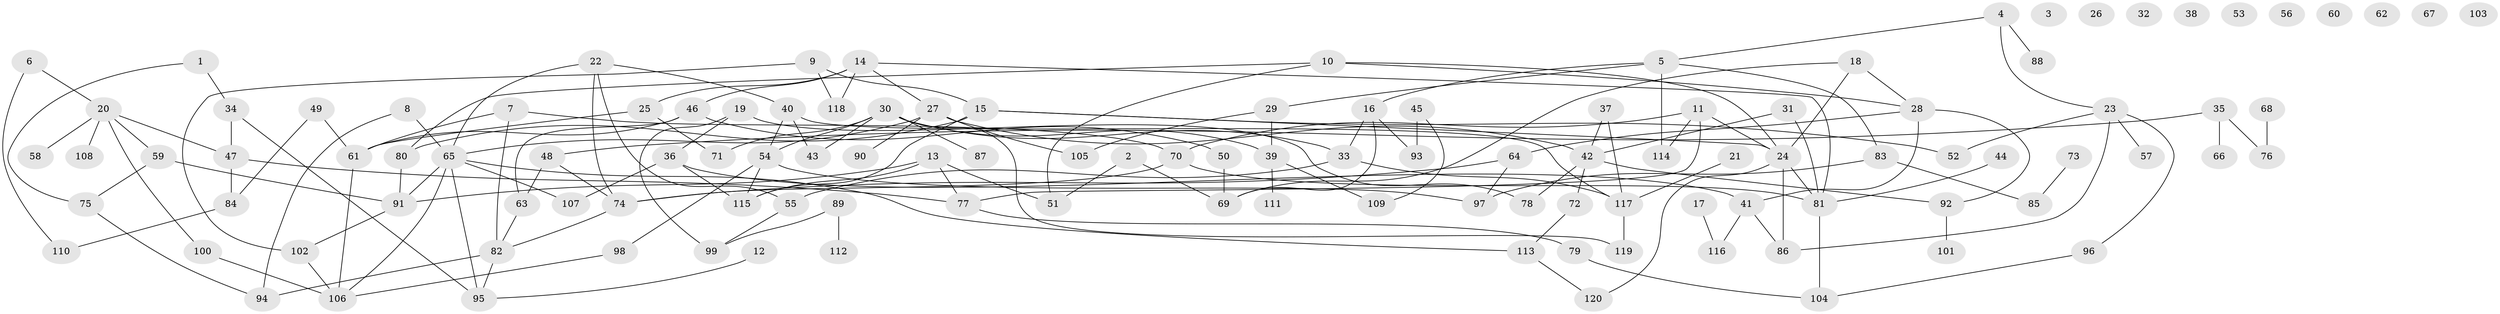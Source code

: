 // Generated by graph-tools (version 1.1) at 2025/49/03/09/25 03:49:14]
// undirected, 120 vertices, 166 edges
graph export_dot {
graph [start="1"]
  node [color=gray90,style=filled];
  1;
  2;
  3;
  4;
  5;
  6;
  7;
  8;
  9;
  10;
  11;
  12;
  13;
  14;
  15;
  16;
  17;
  18;
  19;
  20;
  21;
  22;
  23;
  24;
  25;
  26;
  27;
  28;
  29;
  30;
  31;
  32;
  33;
  34;
  35;
  36;
  37;
  38;
  39;
  40;
  41;
  42;
  43;
  44;
  45;
  46;
  47;
  48;
  49;
  50;
  51;
  52;
  53;
  54;
  55;
  56;
  57;
  58;
  59;
  60;
  61;
  62;
  63;
  64;
  65;
  66;
  67;
  68;
  69;
  70;
  71;
  72;
  73;
  74;
  75;
  76;
  77;
  78;
  79;
  80;
  81;
  82;
  83;
  84;
  85;
  86;
  87;
  88;
  89;
  90;
  91;
  92;
  93;
  94;
  95;
  96;
  97;
  98;
  99;
  100;
  101;
  102;
  103;
  104;
  105;
  106;
  107;
  108;
  109;
  110;
  111;
  112;
  113;
  114;
  115;
  116;
  117;
  118;
  119;
  120;
  1 -- 34;
  1 -- 75;
  2 -- 51;
  2 -- 69;
  4 -- 5;
  4 -- 23;
  4 -- 88;
  5 -- 16;
  5 -- 29;
  5 -- 83;
  5 -- 114;
  6 -- 20;
  6 -- 110;
  7 -- 61;
  7 -- 70;
  7 -- 82;
  8 -- 65;
  8 -- 94;
  9 -- 15;
  9 -- 102;
  9 -- 118;
  10 -- 24;
  10 -- 28;
  10 -- 51;
  10 -- 80;
  11 -- 24;
  11 -- 70;
  11 -- 77;
  11 -- 114;
  12 -- 95;
  13 -- 51;
  13 -- 77;
  13 -- 91;
  13 -- 115;
  14 -- 25;
  14 -- 27;
  14 -- 46;
  14 -- 81;
  14 -- 118;
  15 -- 24;
  15 -- 52;
  15 -- 80;
  15 -- 115;
  16 -- 33;
  16 -- 69;
  16 -- 93;
  17 -- 116;
  18 -- 24;
  18 -- 28;
  18 -- 69;
  19 -- 36;
  19 -- 78;
  19 -- 99;
  20 -- 47;
  20 -- 58;
  20 -- 59;
  20 -- 100;
  20 -- 108;
  21 -- 117;
  22 -- 40;
  22 -- 55;
  22 -- 65;
  22 -- 74;
  23 -- 52;
  23 -- 57;
  23 -- 86;
  23 -- 96;
  24 -- 81;
  24 -- 86;
  24 -- 120;
  25 -- 61;
  25 -- 71;
  27 -- 42;
  27 -- 65;
  27 -- 90;
  27 -- 105;
  28 -- 41;
  28 -- 64;
  28 -- 92;
  29 -- 39;
  29 -- 105;
  30 -- 33;
  30 -- 39;
  30 -- 43;
  30 -- 54;
  30 -- 71;
  30 -- 87;
  30 -- 119;
  31 -- 42;
  31 -- 81;
  33 -- 55;
  33 -- 117;
  34 -- 47;
  34 -- 95;
  35 -- 48;
  35 -- 66;
  35 -- 76;
  36 -- 41;
  36 -- 107;
  36 -- 115;
  37 -- 42;
  37 -- 117;
  39 -- 109;
  39 -- 111;
  40 -- 43;
  40 -- 54;
  40 -- 117;
  41 -- 86;
  41 -- 116;
  42 -- 72;
  42 -- 78;
  42 -- 92;
  44 -- 81;
  45 -- 93;
  45 -- 109;
  46 -- 50;
  46 -- 61;
  46 -- 63;
  47 -- 77;
  47 -- 84;
  48 -- 63;
  48 -- 74;
  49 -- 61;
  49 -- 84;
  50 -- 69;
  54 -- 97;
  54 -- 98;
  54 -- 115;
  55 -- 99;
  59 -- 75;
  59 -- 91;
  61 -- 106;
  63 -- 82;
  64 -- 74;
  64 -- 97;
  65 -- 91;
  65 -- 95;
  65 -- 106;
  65 -- 107;
  65 -- 113;
  68 -- 76;
  70 -- 74;
  70 -- 81;
  72 -- 113;
  73 -- 85;
  74 -- 82;
  75 -- 94;
  77 -- 79;
  79 -- 104;
  80 -- 91;
  81 -- 104;
  82 -- 94;
  82 -- 95;
  83 -- 85;
  83 -- 97;
  84 -- 110;
  89 -- 99;
  89 -- 112;
  91 -- 102;
  92 -- 101;
  96 -- 104;
  98 -- 106;
  100 -- 106;
  102 -- 106;
  113 -- 120;
  117 -- 119;
}
